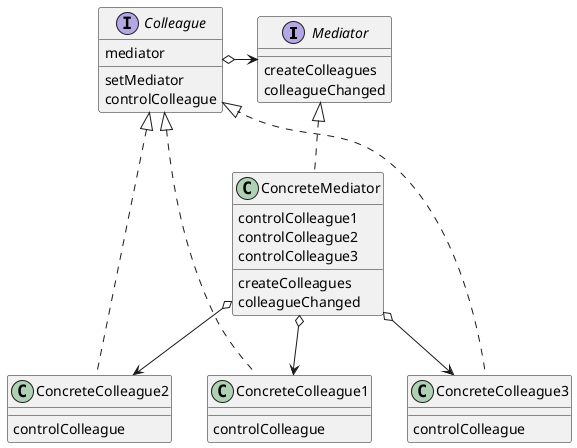 @startuml

interface Mediator{
    {method} createColleagues
    {method} colleagueChanged
}

interface Colleague{
    mediator
    {method} setMediator
    {method} controlColleague
}

class ConcreteMediator implements Mediator{
    controlColleague1
    controlColleague2
    controlColleague3
    {method} createColleagues
    {method} colleagueChanged
}

class ConcreteColleague1 implements Colleague{
    {method} controlColleague
}

class ConcreteColleague2 implements Colleague{
    {method} controlColleague
}

class ConcreteColleague3 implements Colleague{
    {method} controlColleague
}

ConcreteMediator o--> ConcreteColleague1
ConcreteMediator o--> ConcreteColleague2
ConcreteMediator o--> ConcreteColleague3
Colleague o-> Mediator

@enduml